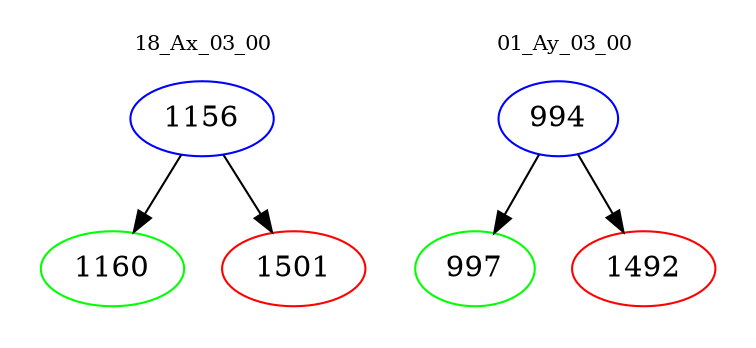 digraph{
subgraph cluster_0 {
color = white
label = "18_Ax_03_00";
fontsize=10;
T0_1156 [label="1156", color="blue"]
T0_1156 -> T0_1160 [color="black"]
T0_1160 [label="1160", color="green"]
T0_1156 -> T0_1501 [color="black"]
T0_1501 [label="1501", color="red"]
}
subgraph cluster_1 {
color = white
label = "01_Ay_03_00";
fontsize=10;
T1_994 [label="994", color="blue"]
T1_994 -> T1_997 [color="black"]
T1_997 [label="997", color="green"]
T1_994 -> T1_1492 [color="black"]
T1_1492 [label="1492", color="red"]
}
}
